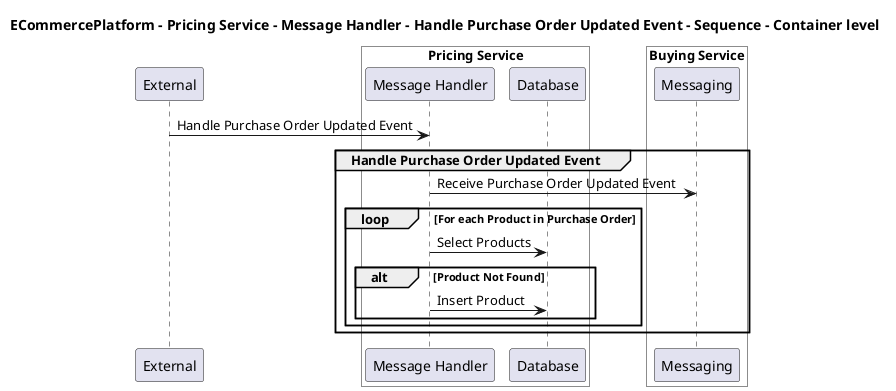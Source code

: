 @startuml

title ECommercePlatform - Pricing Service - Message Handler - Handle Purchase Order Updated Event - Sequence - Container level

participant "External" as C4InterFlow.SoftwareSystems.ExternalSystem

box "Pricing Service" #White
    participant "Message Handler" as ECommercePlatform.SoftwareSystems.PricingService.Containers.MessageHandler
    participant "Database" as ECommercePlatform.SoftwareSystems.PricingService.Containers.Database
end box


box "Buying Service" #White
    participant "Messaging" as ECommercePlatform.SoftwareSystems.BuyingService.Containers.Messaging
end box


C4InterFlow.SoftwareSystems.ExternalSystem -> ECommercePlatform.SoftwareSystems.PricingService.Containers.MessageHandler : Handle Purchase Order Updated Event
group Handle Purchase Order Updated Event
ECommercePlatform.SoftwareSystems.PricingService.Containers.MessageHandler -> ECommercePlatform.SoftwareSystems.BuyingService.Containers.Messaging : Receive Purchase Order Updated Event
loop For each Product in Purchase Order
ECommercePlatform.SoftwareSystems.PricingService.Containers.MessageHandler -> ECommercePlatform.SoftwareSystems.PricingService.Containers.Database : Select Products
alt Product Not Found
ECommercePlatform.SoftwareSystems.PricingService.Containers.MessageHandler -> ECommercePlatform.SoftwareSystems.PricingService.Containers.Database : Insert Product
end
end
end


@enduml
